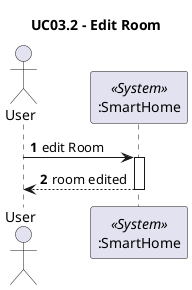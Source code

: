 @startuml
title UC03.2 - Edit Room

autonumber

Actor User
participant ":SmartHome" as smarthome <<System>>

User -> smarthome: edit Room
activate smarthome
User <-- smarthome: room edited
deactivate smarthome

@enduml